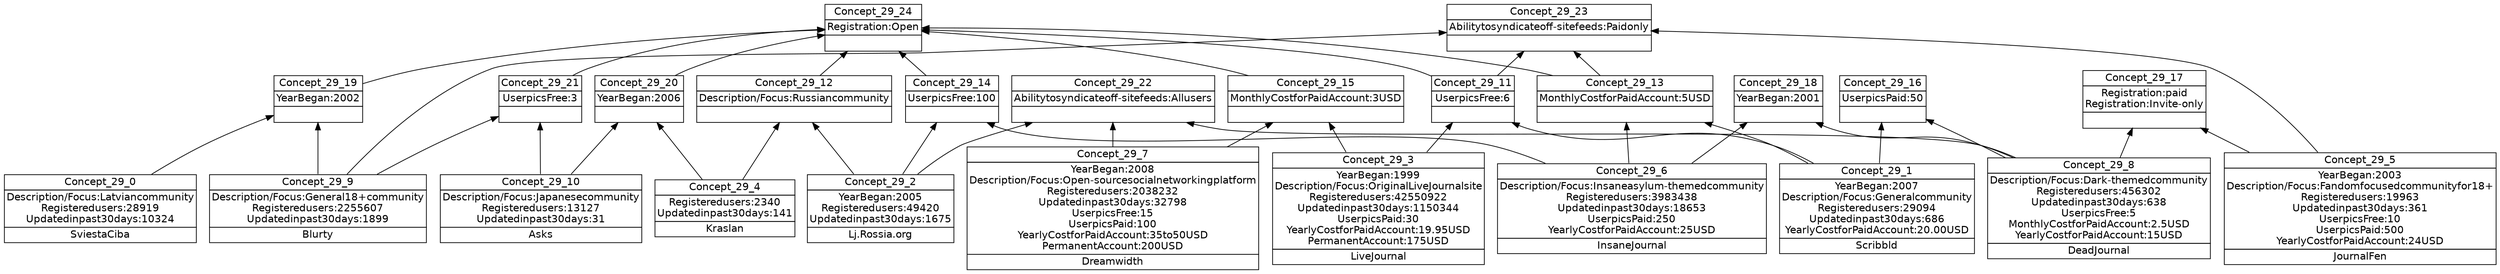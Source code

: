 digraph G { 
	rankdir=BT;
	margin=0;
	node [margin="0.03,0.03",fontname="DejaVu Sans"];
	ranksep=0.3;
	nodesep=0.2;
//graph[label="name:29,concept number:25,object number:11,attribute number:67"
25 [shape=none,label=<<table border="0" cellborder="1" cellspacing="0" port="p"><tr><td>Concept_29_7</td></tr><tr><td>YearBegan:2008<br/>Description/Focus:Open-sourcesocialnetworkingplatform<br/>Registeredusers:2038232<br/>Updatedinpast30days:32798<br/>UserpicsFree:15<br/>UserpicsPaid:100<br/>YearlyCostforPaidAccount:35to50USD<br/>PermanentAccount:200USD<br/></td></tr><tr><td>Dreamwidth<br/></td></tr></table>>];
27 [shape=none,label=<<table border="0" cellborder="1" cellspacing="0" port="p"><tr><td>Concept_29_1</td></tr><tr><td>YearBegan:2007<br/>Description/Focus:Generalcommunity<br/>Registeredusers:29094<br/>Updatedinpast30days:686<br/>YearlyCostforPaidAccount:20.00USD<br/></td></tr><tr><td>Scribbld<br/></td></tr></table>>];
28 [shape=none,label=<<table border="0" cellborder="1" cellspacing="0" port="p"><tr><td>Concept_29_2</td></tr><tr><td>YearBegan:2005<br/>Registeredusers:49420<br/>Updatedinpast30days:1675<br/></td></tr><tr><td>Lj.Rossia.org<br/></td></tr></table>>];
30 [shape=none,label=<<table border="0" cellborder="1" cellspacing="0" port="p"><tr><td>Concept_29_5</td></tr><tr><td>YearBegan:2003<br/>Description/Focus:Fandomfocusedcommunityfor18+<br/>Registeredusers:19963<br/>Updatedinpast30days:361<br/>UserpicsFree:10<br/>UserpicsPaid:500<br/>YearlyCostforPaidAccount:24USD<br/></td></tr><tr><td>JournalFen<br/></td></tr></table>>];
31 [shape=none,label=<<table border="0" cellborder="1" cellspacing="0" port="p"><tr><td>Concept_29_3</td></tr><tr><td>YearBegan:1999<br/>Description/Focus:OriginalLiveJournalsite<br/>Registeredusers:42550922<br/>Updatedinpast30days:1150344<br/>UserpicsPaid:30<br/>YearlyCostforPaidAccount:19.95USD<br/>PermanentAccount:175USD<br/></td></tr><tr><td>LiveJournal<br/></td></tr></table>>];
33 [shape=none,label=<<table border="0" cellborder="1" cellspacing="0" port="p"><tr><td>Concept_29_8</td></tr><tr><td>Description/Focus:Dark-themedcommunity<br/>Registeredusers:456302<br/>Updatedinpast30days:638<br/>UserpicsFree:5<br/>MonthlyCostforPaidAccount:2.5USD<br/>YearlyCostforPaidAccount:15USD<br/></td></tr><tr><td>DeadJournal<br/></td></tr></table>>];
34 [shape=none,label=<<table border="0" cellborder="1" cellspacing="0" port="p"><tr><td>Concept_29_10</td></tr><tr><td>Description/Focus:Japanesecommunity<br/>Registeredusers:13127<br/>Updatedinpast30days:31<br/></td></tr><tr><td>Asks<br/></td></tr></table>>];
35 [shape=none,label=<<table border="0" cellborder="1" cellspacing="0" port="p"><tr><td>Concept_29_6</td></tr><tr><td>Description/Focus:Insaneasylum-themedcommunity<br/>Registeredusers:3983438<br/>Updatedinpast30days:18653<br/>UserpicsPaid:250<br/>YearlyCostforPaidAccount:25USD<br/></td></tr><tr><td>InsaneJournal<br/></td></tr></table>>];
36 [shape=none,label=<<table border="0" cellborder="1" cellspacing="0" port="p"><tr><td>Concept_29_9</td></tr><tr><td>Description/Focus:General18+community<br/>Registeredusers:2255607<br/>Updatedinpast30days:1899<br/></td></tr><tr><td>Blurty<br/></td></tr></table>>];
38 [shape=none,label=<<table border="0" cellborder="1" cellspacing="0" port="p"><tr><td>Concept_29_0</td></tr><tr><td>Description/Focus:Latviancommunity<br/>Registeredusers:28919<br/>Updatedinpast30days:10324<br/></td></tr><tr><td>SviestaCiba<br/></td></tr></table>>];
39 [shape=none,label=<<table border="0" cellborder="1" cellspacing="0" port="p"><tr><td>Concept_29_4</td></tr><tr><td>Registeredusers:2340<br/>Updatedinpast30days:141<br/></td></tr><tr><td>Kraslan<br/></td></tr></table>>];
26 [shape=none,label=<<table border="0" cellborder="1" cellspacing="0" port="p"><tr><td>Concept_29_20</td></tr><tr><td>YearBegan:2006<br/></td></tr><tr><td><br/></td></tr></table>>];
29 [shape=none,label=<<table border="0" cellborder="1" cellspacing="0" port="p"><tr><td>Concept_29_19</td></tr><tr><td>YearBegan:2002<br/></td></tr><tr><td><br/></td></tr></table>>];
32 [shape=none,label=<<table border="0" cellborder="1" cellspacing="0" port="p"><tr><td>Concept_29_18</td></tr><tr><td>YearBegan:2001<br/></td></tr><tr><td><br/></td></tr></table>>];
37 [shape=none,label=<<table border="0" cellborder="1" cellspacing="0" port="p"><tr><td>Concept_29_12</td></tr><tr><td>Description/Focus:Russiancommunity<br/></td></tr><tr><td><br/></td></tr></table>>];
40 [shape=none,label=<<table border="0" cellborder="1" cellspacing="0" port="p"><tr><td>Concept_29_17</td></tr><tr><td>Registration:paid<br/>Registration:Invite-only<br/></td></tr><tr><td><br/></td></tr></table>>];
44 [shape=none,label=<<table border="0" cellborder="1" cellspacing="0" port="p"><tr><td>Concept_29_21</td></tr><tr><td>UserpicsFree:3<br/></td></tr><tr><td><br/></td></tr></table>>];
45 [shape=none,label=<<table border="0" cellborder="1" cellspacing="0" port="p"><tr><td>Concept_29_11</td></tr><tr><td>UserpicsFree:6<br/></td></tr><tr><td><br/></td></tr></table>>];
46 [shape=none,label=<<table border="0" cellborder="1" cellspacing="0" port="p"><tr><td>Concept_29_14</td></tr><tr><td>UserpicsFree:100<br/></td></tr><tr><td><br/></td></tr></table>>];
47 [shape=none,label=<<table border="0" cellborder="1" cellspacing="0" port="p"><tr><td>Concept_29_16</td></tr><tr><td>UserpicsPaid:50<br/></td></tr><tr><td><br/></td></tr></table>>];
48 [shape=none,label=<<table border="0" cellborder="1" cellspacing="0" port="p"><tr><td>Concept_29_13</td></tr><tr><td>MonthlyCostforPaidAccount:5USD<br/></td></tr><tr><td><br/></td></tr></table>>];
49 [shape=none,label=<<table border="0" cellborder="1" cellspacing="0" port="p"><tr><td>Concept_29_15</td></tr><tr><td>MonthlyCostforPaidAccount:3USD<br/></td></tr><tr><td><br/></td></tr></table>>];
43 [shape=none,label=<<table border="0" cellborder="1" cellspacing="0" port="p"><tr><td>Concept_29_22</td></tr><tr><td>Abilitytosyndicateoff-sitefeeds:Allusers<br/></td></tr><tr><td><br/></td></tr></table>>];
42 [shape=none,label=<<table border="0" cellborder="1" cellspacing="0" port="p"><tr><td>Concept_29_23</td></tr><tr><td>Abilitytosyndicateoff-sitefeeds:Paidonly<br/></td></tr><tr><td><br/></td></tr></table>>];
41 [shape=none,label=<<table border="0" cellborder="1" cellspacing="0" port="p"><tr><td>Concept_29_24</td></tr><tr><td>Registration:Open<br/></td></tr><tr><td><br/></td></tr></table>>];
	39:p -> 26:p
	34:p -> 26:p
	38:p -> 29:p
	36:p -> 29:p
	33:p -> 32:p
	35:p -> 32:p
	28:p -> 37:p
	39:p -> 37:p
	33:p -> 40:p
	30:p -> 40:p
	36:p -> 44:p
	34:p -> 44:p
	27:p -> 45:p
	31:p -> 45:p
	28:p -> 46:p
	35:p -> 46:p
	33:p -> 47:p
	27:p -> 47:p
	27:p -> 48:p
	35:p -> 48:p
	31:p -> 49:p
	25:p -> 49:p
	33:p -> 43:p
	28:p -> 43:p
	25:p -> 43:p
	36:p -> 42:p
	30:p -> 42:p
	48:p -> 42:p
	45:p -> 42:p
	29:p -> 41:p
	44:p -> 41:p
	45:p -> 41:p
	46:p -> 41:p
	49:p -> 41:p
	37:p -> 41:p
	26:p -> 41:p
	48:p -> 41:p
}